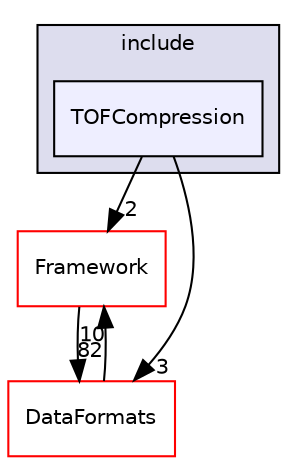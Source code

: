 digraph "/home/travis/build/AliceO2Group/AliceO2/Detectors/TOF/compression/include/TOFCompression" {
  bgcolor=transparent;
  compound=true
  node [ fontsize="10", fontname="Helvetica"];
  edge [ labelfontsize="10", labelfontname="Helvetica"];
  subgraph clusterdir_2e8be7ae7cffbace85eb0bac4086895b {
    graph [ bgcolor="#ddddee", pencolor="black", label="include" fontname="Helvetica", fontsize="10", URL="dir_2e8be7ae7cffbace85eb0bac4086895b.html"]
  dir_181332743af13df69955183cf38ac6d7 [shape=box, label="TOFCompression", style="filled", fillcolor="#eeeeff", pencolor="black", URL="dir_181332743af13df69955183cf38ac6d7.html"];
  }
  dir_bcbb2cf9a3d3d83e5515c82071a07177 [shape=box label="Framework" color="red" URL="dir_bcbb2cf9a3d3d83e5515c82071a07177.html"];
  dir_2171f7ec022c5423887b07c69b2f5b48 [shape=box label="DataFormats" color="red" URL="dir_2171f7ec022c5423887b07c69b2f5b48.html"];
  dir_181332743af13df69955183cf38ac6d7->dir_bcbb2cf9a3d3d83e5515c82071a07177 [headlabel="2", labeldistance=1.5 headhref="dir_000595_000013.html"];
  dir_181332743af13df69955183cf38ac6d7->dir_2171f7ec022c5423887b07c69b2f5b48 [headlabel="3", labeldistance=1.5 headhref="dir_000595_000076.html"];
  dir_bcbb2cf9a3d3d83e5515c82071a07177->dir_2171f7ec022c5423887b07c69b2f5b48 [headlabel="82", labeldistance=1.5 headhref="dir_000013_000076.html"];
  dir_2171f7ec022c5423887b07c69b2f5b48->dir_bcbb2cf9a3d3d83e5515c82071a07177 [headlabel="10", labeldistance=1.5 headhref="dir_000076_000013.html"];
}
